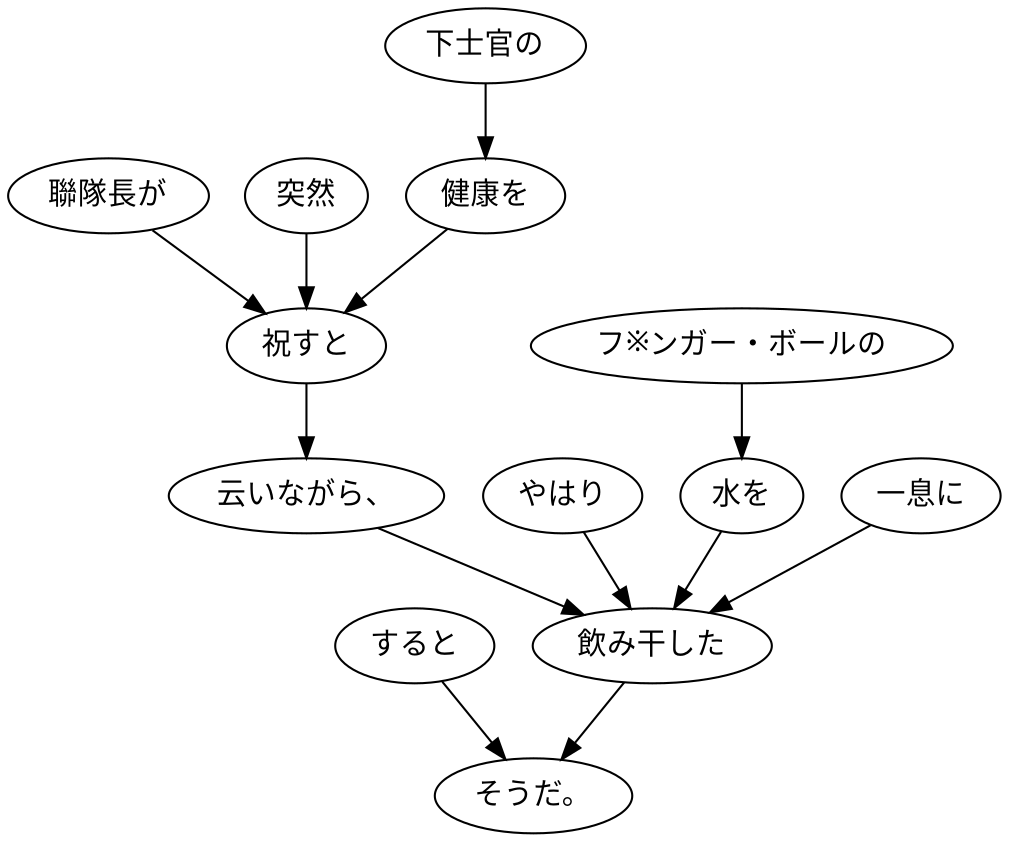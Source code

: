 digraph graph8531 {
	node0 [label="すると"];
	node1 [label="聯隊長が"];
	node2 [label="突然"];
	node3 [label="下士官の"];
	node4 [label="健康を"];
	node5 [label="祝すと"];
	node6 [label="云いながら、"];
	node7 [label="やはり"];
	node8 [label="フ※ンガー・ボールの"];
	node9 [label="水を"];
	node10 [label="一息に"];
	node11 [label="飲み干した"];
	node12 [label="そうだ。"];
	node0 -> node12;
	node1 -> node5;
	node2 -> node5;
	node3 -> node4;
	node4 -> node5;
	node5 -> node6;
	node6 -> node11;
	node7 -> node11;
	node8 -> node9;
	node9 -> node11;
	node10 -> node11;
	node11 -> node12;
}

